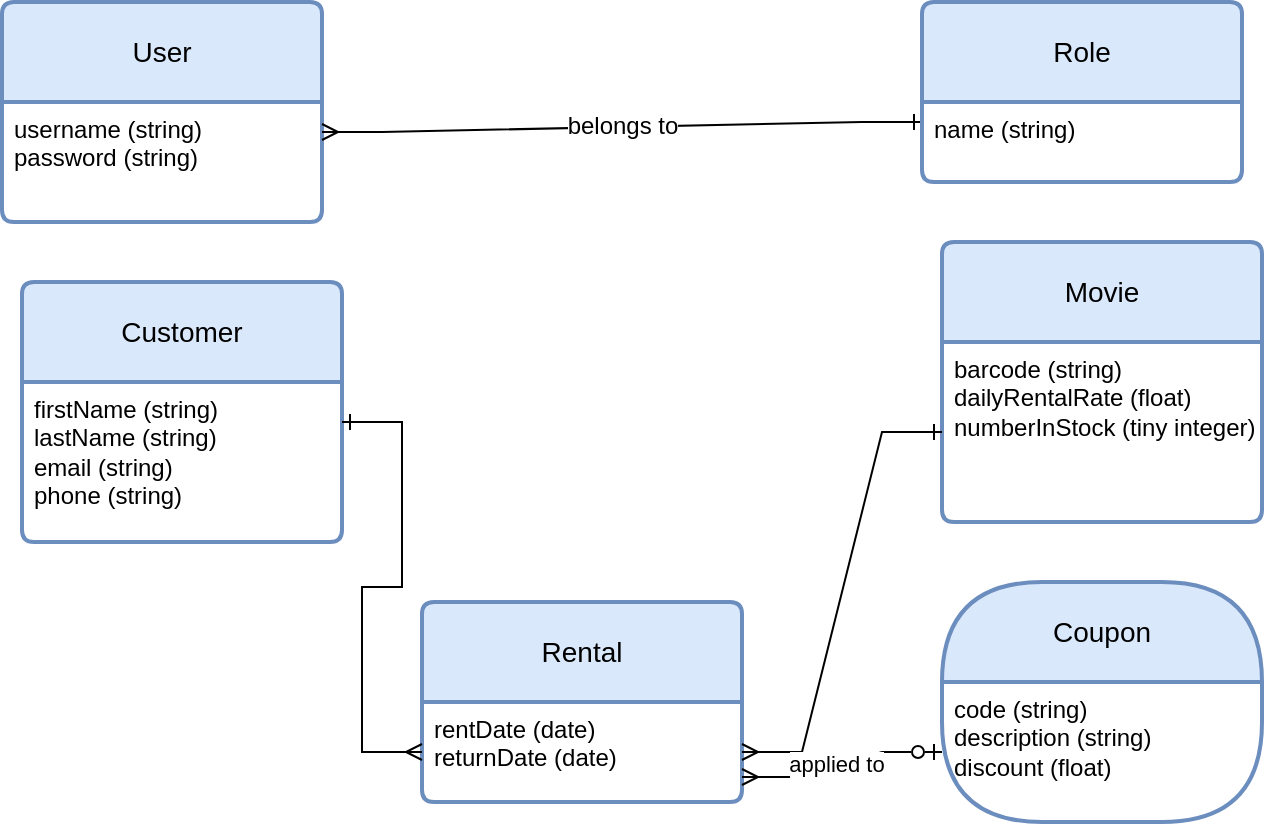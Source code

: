 <mxfile version="21.6.3" type="github">
  <diagram id="R2lEEEUBdFMjLlhIrx00" name="Page-1">
    <mxGraphModel dx="977" dy="591" grid="1" gridSize="10" guides="1" tooltips="1" connect="1" arrows="1" fold="1" page="1" pageScale="1" pageWidth="850" pageHeight="1100" math="0" shadow="0" extFonts="Permanent Marker^https://fonts.googleapis.com/css?family=Permanent+Marker">
      <root>
        <mxCell id="0" />
        <mxCell id="1" parent="0" />
        <mxCell id="gJuriju9y80G5zxLAc2--1" value="Movie" style="swimlane;childLayout=stackLayout;horizontal=1;startSize=50;horizontalStack=0;rounded=1;fontSize=14;fontStyle=0;strokeWidth=2;resizeParent=0;resizeLast=1;shadow=0;dashed=0;align=center;arcSize=4;whiteSpace=wrap;html=1;fillColor=#dae8fc;strokeColor=#6c8ebf;" vertex="1" parent="1">
          <mxGeometry x="550" y="220" width="160" height="140" as="geometry" />
        </mxCell>
        <mxCell id="gJuriju9y80G5zxLAc2--2" value="barcode (string)&lt;br&gt;dailyRentalRate (float)&lt;br&gt;numberInStock (tiny integer)" style="align=left;strokeColor=none;fillColor=none;spacingLeft=4;fontSize=12;verticalAlign=top;resizable=0;rotatable=0;part=1;html=1;" vertex="1" parent="gJuriju9y80G5zxLAc2--1">
          <mxGeometry y="50" width="160" height="90" as="geometry" />
        </mxCell>
        <mxCell id="gJuriju9y80G5zxLAc2--3" value="User" style="swimlane;childLayout=stackLayout;horizontal=1;startSize=50;horizontalStack=0;rounded=1;fontSize=14;fontStyle=0;strokeWidth=2;resizeParent=0;resizeLast=1;shadow=0;dashed=0;align=center;arcSize=4;whiteSpace=wrap;html=1;fillColor=#dae8fc;strokeColor=#6c8ebf;" vertex="1" parent="1">
          <mxGeometry x="80" y="100" width="160" height="110" as="geometry" />
        </mxCell>
        <mxCell id="gJuriju9y80G5zxLAc2--4" value="username (string)&lt;br&gt;password (string)" style="align=left;strokeColor=none;fillColor=none;spacingLeft=4;fontSize=12;verticalAlign=top;resizable=0;rotatable=0;part=1;html=1;" vertex="1" parent="gJuriju9y80G5zxLAc2--3">
          <mxGeometry y="50" width="160" height="60" as="geometry" />
        </mxCell>
        <mxCell id="gJuriju9y80G5zxLAc2--5" value="Rental" style="swimlane;childLayout=stackLayout;horizontal=1;startSize=50;horizontalStack=0;rounded=1;fontSize=14;fontStyle=0;strokeWidth=2;resizeParent=0;resizeLast=1;shadow=0;dashed=0;align=center;arcSize=4;whiteSpace=wrap;html=1;fillColor=#dae8fc;strokeColor=#6c8ebf;" vertex="1" parent="1">
          <mxGeometry x="290" y="400" width="160" height="100" as="geometry" />
        </mxCell>
        <mxCell id="gJuriju9y80G5zxLAc2--6" value="rentDate (date)&lt;br&gt;returnDate (date)" style="align=left;strokeColor=none;fillColor=none;spacingLeft=4;fontSize=12;verticalAlign=top;resizable=0;rotatable=0;part=1;html=1;" vertex="1" parent="gJuriju9y80G5zxLAc2--5">
          <mxGeometry y="50" width="160" height="50" as="geometry" />
        </mxCell>
        <mxCell id="gJuriju9y80G5zxLAc2--9" value="belongs to" style="edgeStyle=entityRelationEdgeStyle;fontSize=12;html=1;endArrow=ERmany;startArrow=ERone;rounded=0;exitX=0;exitY=0.25;exitDx=0;exitDy=0;entryX=1;entryY=0.25;entryDx=0;entryDy=0;endFill=0;startFill=0;" edge="1" parent="1" source="gJuriju9y80G5zxLAc2--22" target="gJuriju9y80G5zxLAc2--4">
          <mxGeometry width="100" height="100" relative="1" as="geometry">
            <mxPoint x="600.96" y="270" as="sourcePoint" />
            <mxPoint x="60" y="313.72" as="targetPoint" />
            <Array as="points">
              <mxPoint x="230" y="318.72" />
              <mxPoint x="-150" y="488.72" />
              <mxPoint x="-140" y="468.72" />
            </Array>
          </mxGeometry>
        </mxCell>
        <mxCell id="gJuriju9y80G5zxLAc2--10" value="Customer" style="swimlane;childLayout=stackLayout;horizontal=1;startSize=50;horizontalStack=0;rounded=1;fontSize=14;fontStyle=0;strokeWidth=2;resizeParent=0;resizeLast=1;shadow=0;dashed=0;align=center;arcSize=4;whiteSpace=wrap;html=1;fillColor=#dae8fc;strokeColor=#6c8ebf;" vertex="1" parent="1">
          <mxGeometry x="90" y="240" width="160" height="130" as="geometry" />
        </mxCell>
        <mxCell id="gJuriju9y80G5zxLAc2--11" value="firstName (string)&lt;br style=&quot;border-color: var(--border-color);&quot;&gt;lastName (string)&lt;br style=&quot;border-color: var(--border-color);&quot;&gt;email (string)&lt;br style=&quot;border-color: var(--border-color);&quot;&gt;phone (string)" style="align=left;strokeColor=none;fillColor=none;spacingLeft=4;fontSize=12;verticalAlign=top;resizable=0;rotatable=0;part=1;html=1;" vertex="1" parent="gJuriju9y80G5zxLAc2--10">
          <mxGeometry y="50" width="160" height="80" as="geometry" />
        </mxCell>
        <mxCell id="gJuriju9y80G5zxLAc2--15" value="Coupon" style="swimlane;childLayout=stackLayout;horizontal=1;startSize=50;horizontalStack=0;rounded=1;fontSize=14;fontStyle=0;strokeWidth=2;resizeParent=0;resizeLast=1;shadow=0;dashed=0;align=center;arcSize=50;whiteSpace=wrap;html=1;fillColor=#dae8fc;strokeColor=#6c8ebf;" vertex="1" parent="1">
          <mxGeometry x="550" y="390" width="160" height="120" as="geometry" />
        </mxCell>
        <mxCell id="gJuriju9y80G5zxLAc2--16" value="code (string)&lt;br&gt;description (string)&lt;br&gt;discount (float)" style="align=left;strokeColor=none;fillColor=none;spacingLeft=4;fontSize=12;verticalAlign=top;resizable=0;rotatable=0;part=1;html=1;" vertex="1" parent="gJuriju9y80G5zxLAc2--15">
          <mxGeometry y="50" width="160" height="70" as="geometry" />
        </mxCell>
        <mxCell id="gJuriju9y80G5zxLAc2--17" value="" style="edgeStyle=entityRelationEdgeStyle;fontSize=12;html=1;endArrow=ERone;startArrow=ERmany;rounded=0;entryX=0;entryY=0.5;entryDx=0;entryDy=0;endFill=0;" edge="1" parent="1" source="gJuriju9y80G5zxLAc2--6" target="gJuriju9y80G5zxLAc2--2">
          <mxGeometry width="100" height="100" relative="1" as="geometry">
            <mxPoint x="410" y="450" as="sourcePoint" />
            <mxPoint x="510" y="350" as="targetPoint" />
            <Array as="points">
              <mxPoint x="540" y="450" />
            </Array>
          </mxGeometry>
        </mxCell>
        <mxCell id="gJuriju9y80G5zxLAc2--18" value="" style="edgeStyle=entityRelationEdgeStyle;fontSize=12;html=1;endArrow=ERmany;startArrow=ERone;rounded=0;exitX=1;exitY=0.25;exitDx=0;exitDy=0;entryX=0;entryY=0.5;entryDx=0;entryDy=0;startFill=0;" edge="1" parent="1" source="gJuriju9y80G5zxLAc2--11" target="gJuriju9y80G5zxLAc2--6">
          <mxGeometry width="100" height="100" relative="1" as="geometry">
            <mxPoint x="270" y="390" as="sourcePoint" />
            <mxPoint x="370" y="290" as="targetPoint" />
          </mxGeometry>
        </mxCell>
        <mxCell id="gJuriju9y80G5zxLAc2--19" value="" style="edgeStyle=entityRelationEdgeStyle;fontSize=12;html=1;endArrow=ERzeroToOne;startArrow=ERmany;rounded=0;entryX=0;entryY=0.5;entryDx=0;entryDy=0;exitX=1;exitY=0.75;exitDx=0;exitDy=0;endFill=0;" edge="1" parent="1" source="gJuriju9y80G5zxLAc2--6" target="gJuriju9y80G5zxLAc2--16">
          <mxGeometry width="100" height="100" relative="1" as="geometry">
            <mxPoint x="520" y="610" as="sourcePoint" />
            <mxPoint x="620" y="510" as="targetPoint" />
          </mxGeometry>
        </mxCell>
        <mxCell id="gJuriju9y80G5zxLAc2--20" value="applied to" style="edgeLabel;html=1;align=center;verticalAlign=middle;resizable=0;points=[];" vertex="1" connectable="0" parent="gJuriju9y80G5zxLAc2--19">
          <mxGeometry x="-0.057" y="1" relative="1" as="geometry">
            <mxPoint as="offset" />
          </mxGeometry>
        </mxCell>
        <mxCell id="gJuriju9y80G5zxLAc2--21" value="Role" style="swimlane;childLayout=stackLayout;horizontal=1;startSize=50;horizontalStack=0;rounded=1;fontSize=14;fontStyle=0;strokeWidth=2;resizeParent=0;resizeLast=1;shadow=0;dashed=0;align=center;arcSize=4;whiteSpace=wrap;html=1;fillColor=#dae8fc;strokeColor=#6c8ebf;" vertex="1" parent="1">
          <mxGeometry x="540" y="100" width="160" height="90" as="geometry" />
        </mxCell>
        <mxCell id="gJuriju9y80G5zxLAc2--22" value="name (string)" style="align=left;strokeColor=none;fillColor=none;spacingLeft=4;fontSize=12;verticalAlign=top;resizable=0;rotatable=0;part=1;html=1;" vertex="1" parent="gJuriju9y80G5zxLAc2--21">
          <mxGeometry y="50" width="160" height="40" as="geometry" />
        </mxCell>
      </root>
    </mxGraphModel>
  </diagram>
</mxfile>
